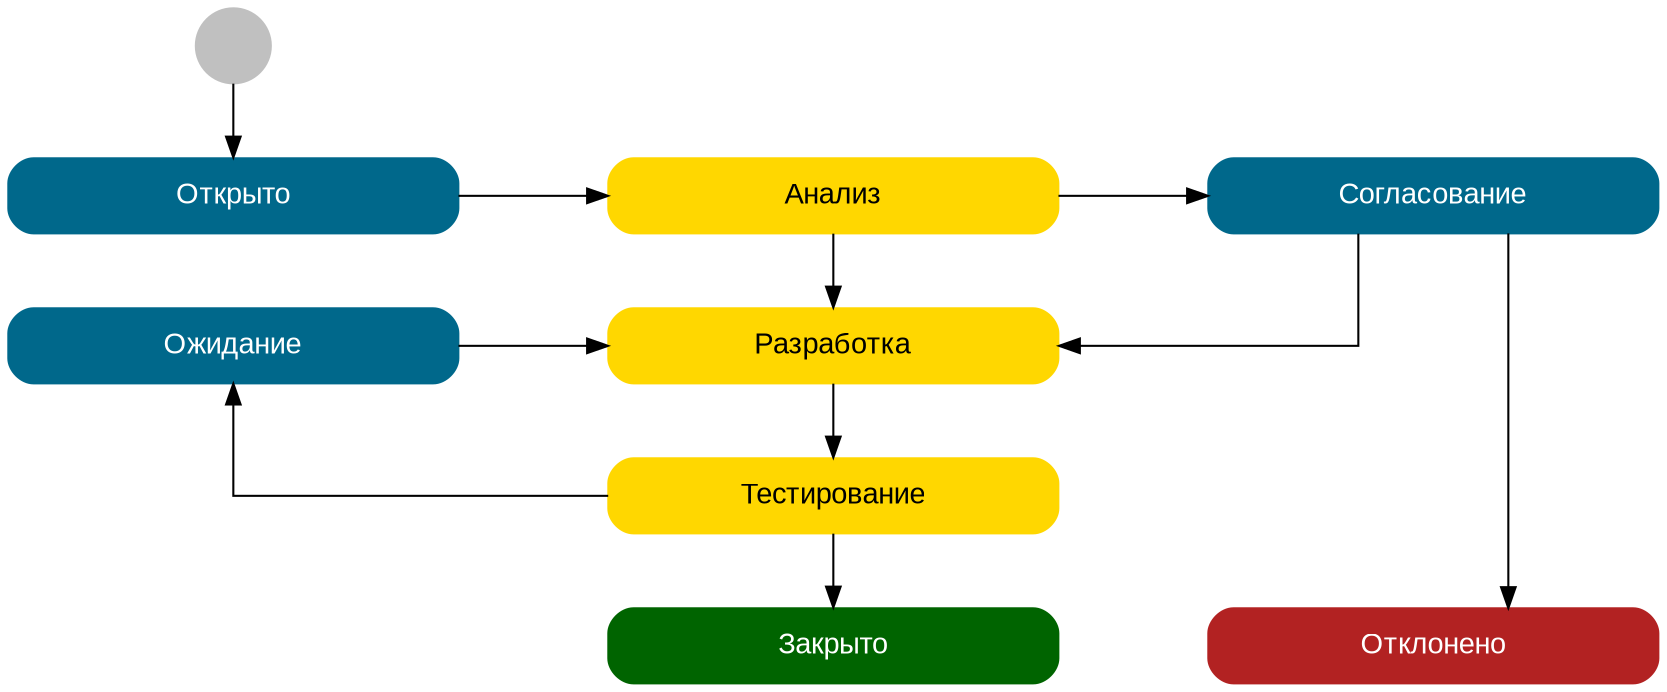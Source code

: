 digraph G {
  node[fontname="Arial" shape="box" style="rounded,filled" fontcolor="white" width=3]
  graph [nodesep=1 ranksep=0.5 splines=ortho]
  Старт[label="" shape="circle" color="gray" width=0.5]
  Открыто[color="deepskyblue4" group="g 0"]
  Анализ[color="gold1" fontcolor="black" group="g1"]
  Согласование[color="deepskyblue4"  group="g2"]
  Разработка[color="gold1" fontcolor="black" group="g1"]
  Тестирование[color="gold1" fontcolor="black" group="g1"]
  Закрыто[color="darkgreen" group="g1"]
  Ожидание[color="deepskyblue4" group="g0"]
  Отклонено[color="firebrick"]
  Старт -> Открыто
  Анализ -> Разработка -> Тестирование -> Закрыто
  Согласование -> Отклонено
  Тестирование -> Ожидание -> Разработка
  Согласование -> Разработка
  {rank=same rankdir=RL Открыто Анализ Согласование}
  {rank=same rankdir=RL Закрыто Отклонено}
  {rank=same rankdir=RL Разработка Ожидание}
  Открыто -> Анализ -> Согласование
}